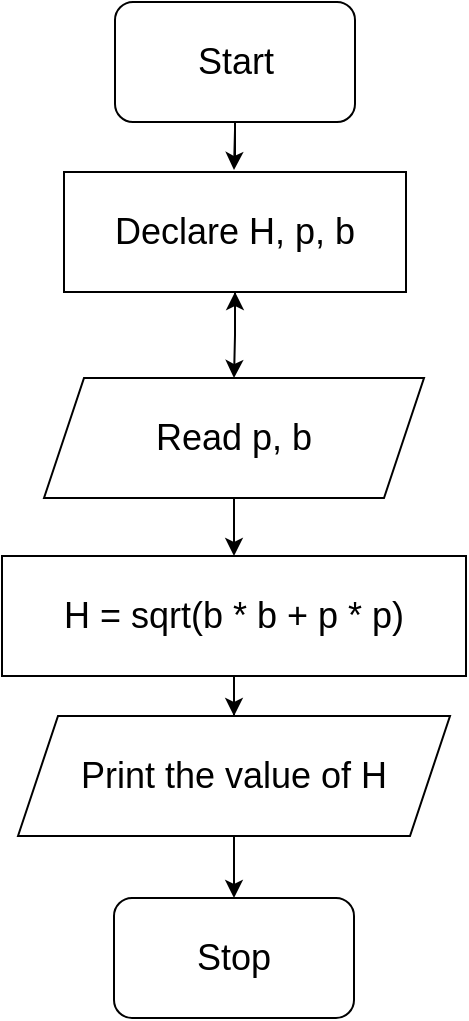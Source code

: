 <mxfile version="18.1.3" type="github">
  <diagram id="Rn7xrnU0iJdDP8TWsrpk" name="Page-1">
    <mxGraphModel dx="1021" dy="542" grid="0" gridSize="10" guides="1" tooltips="1" connect="1" arrows="1" fold="1" page="1" pageScale="1" pageWidth="850" pageHeight="1100" math="0" shadow="0">
      <root>
        <mxCell id="0" />
        <mxCell id="1" parent="0" />
        <mxCell id="lnwV2AKTlXPKK0lTSUsx-13" value="" style="edgeStyle=orthogonalEdgeStyle;rounded=0;orthogonalLoop=1;jettySize=auto;html=1;fontSize=18;" edge="1" parent="1" target="lnwV2AKTlXPKK0lTSUsx-2">
          <mxGeometry relative="1" as="geometry">
            <mxPoint x="425" y="222.0" as="sourcePoint" />
          </mxGeometry>
        </mxCell>
        <mxCell id="lnwV2AKTlXPKK0lTSUsx-38" value="" style="edgeStyle=orthogonalEdgeStyle;rounded=0;orthogonalLoop=1;jettySize=auto;html=1;fontSize=18;" edge="1" parent="1" source="lnwV2AKTlXPKK0lTSUsx-2" target="lnwV2AKTlXPKK0lTSUsx-3">
          <mxGeometry relative="1" as="geometry" />
        </mxCell>
        <mxCell id="lnwV2AKTlXPKK0lTSUsx-2" value="Declare H, p, b" style="rounded=0;whiteSpace=wrap;html=1;fontSize=18;" vertex="1" parent="1">
          <mxGeometry x="340" y="181" width="171" height="60" as="geometry" />
        </mxCell>
        <mxCell id="lnwV2AKTlXPKK0lTSUsx-11" value="" style="edgeStyle=orthogonalEdgeStyle;rounded=0;orthogonalLoop=1;jettySize=auto;html=1;fontSize=18;" edge="1" parent="1" source="lnwV2AKTlXPKK0lTSUsx-3" target="lnwV2AKTlXPKK0lTSUsx-4">
          <mxGeometry relative="1" as="geometry" />
        </mxCell>
        <mxCell id="lnwV2AKTlXPKK0lTSUsx-3" value="Read p, b" style="shape=parallelogram;perimeter=parallelogramPerimeter;whiteSpace=wrap;html=1;fixedSize=1;fontSize=18;" vertex="1" parent="1">
          <mxGeometry x="330" y="284" width="190" height="60" as="geometry" />
        </mxCell>
        <mxCell id="lnwV2AKTlXPKK0lTSUsx-8" value="" style="edgeStyle=orthogonalEdgeStyle;rounded=0;orthogonalLoop=1;jettySize=auto;html=1;fontSize=18;" edge="1" parent="1" source="lnwV2AKTlXPKK0lTSUsx-4" target="lnwV2AKTlXPKK0lTSUsx-7">
          <mxGeometry relative="1" as="geometry" />
        </mxCell>
        <mxCell id="lnwV2AKTlXPKK0lTSUsx-4" value="H = sqrt(b * b + p * p)" style="rounded=0;whiteSpace=wrap;html=1;fontSize=18;" vertex="1" parent="1">
          <mxGeometry x="309" y="373" width="232" height="60" as="geometry" />
        </mxCell>
        <mxCell id="lnwV2AKTlXPKK0lTSUsx-37" value="" style="edgeStyle=orthogonalEdgeStyle;rounded=0;orthogonalLoop=1;jettySize=auto;html=1;fontSize=18;" edge="1" parent="1" source="lnwV2AKTlXPKK0lTSUsx-7" target="lnwV2AKTlXPKK0lTSUsx-15">
          <mxGeometry relative="1" as="geometry" />
        </mxCell>
        <mxCell id="lnwV2AKTlXPKK0lTSUsx-7" value="Print the value of H" style="shape=parallelogram;perimeter=parallelogramPerimeter;whiteSpace=wrap;html=1;fixedSize=1;fontSize=18;rounded=0;" vertex="1" parent="1">
          <mxGeometry x="317" y="453" width="216" height="60" as="geometry" />
        </mxCell>
        <mxCell id="lnwV2AKTlXPKK0lTSUsx-20" value="" style="edgeStyle=orthogonalEdgeStyle;rounded=0;orthogonalLoop=1;jettySize=auto;html=1;fontSize=18;" edge="1" parent="1" source="lnwV2AKTlXPKK0lTSUsx-14">
          <mxGeometry relative="1" as="geometry">
            <mxPoint x="425" y="180" as="targetPoint" />
          </mxGeometry>
        </mxCell>
        <mxCell id="lnwV2AKTlXPKK0lTSUsx-14" value="Start" style="rounded=1;whiteSpace=wrap;html=1;fontSize=18;" vertex="1" parent="1">
          <mxGeometry x="365.5" y="96" width="120" height="60" as="geometry" />
        </mxCell>
        <mxCell id="lnwV2AKTlXPKK0lTSUsx-15" value="Stop" style="rounded=1;whiteSpace=wrap;html=1;fontSize=18;" vertex="1" parent="1">
          <mxGeometry x="365" y="544" width="120" height="60" as="geometry" />
        </mxCell>
      </root>
    </mxGraphModel>
  </diagram>
</mxfile>
